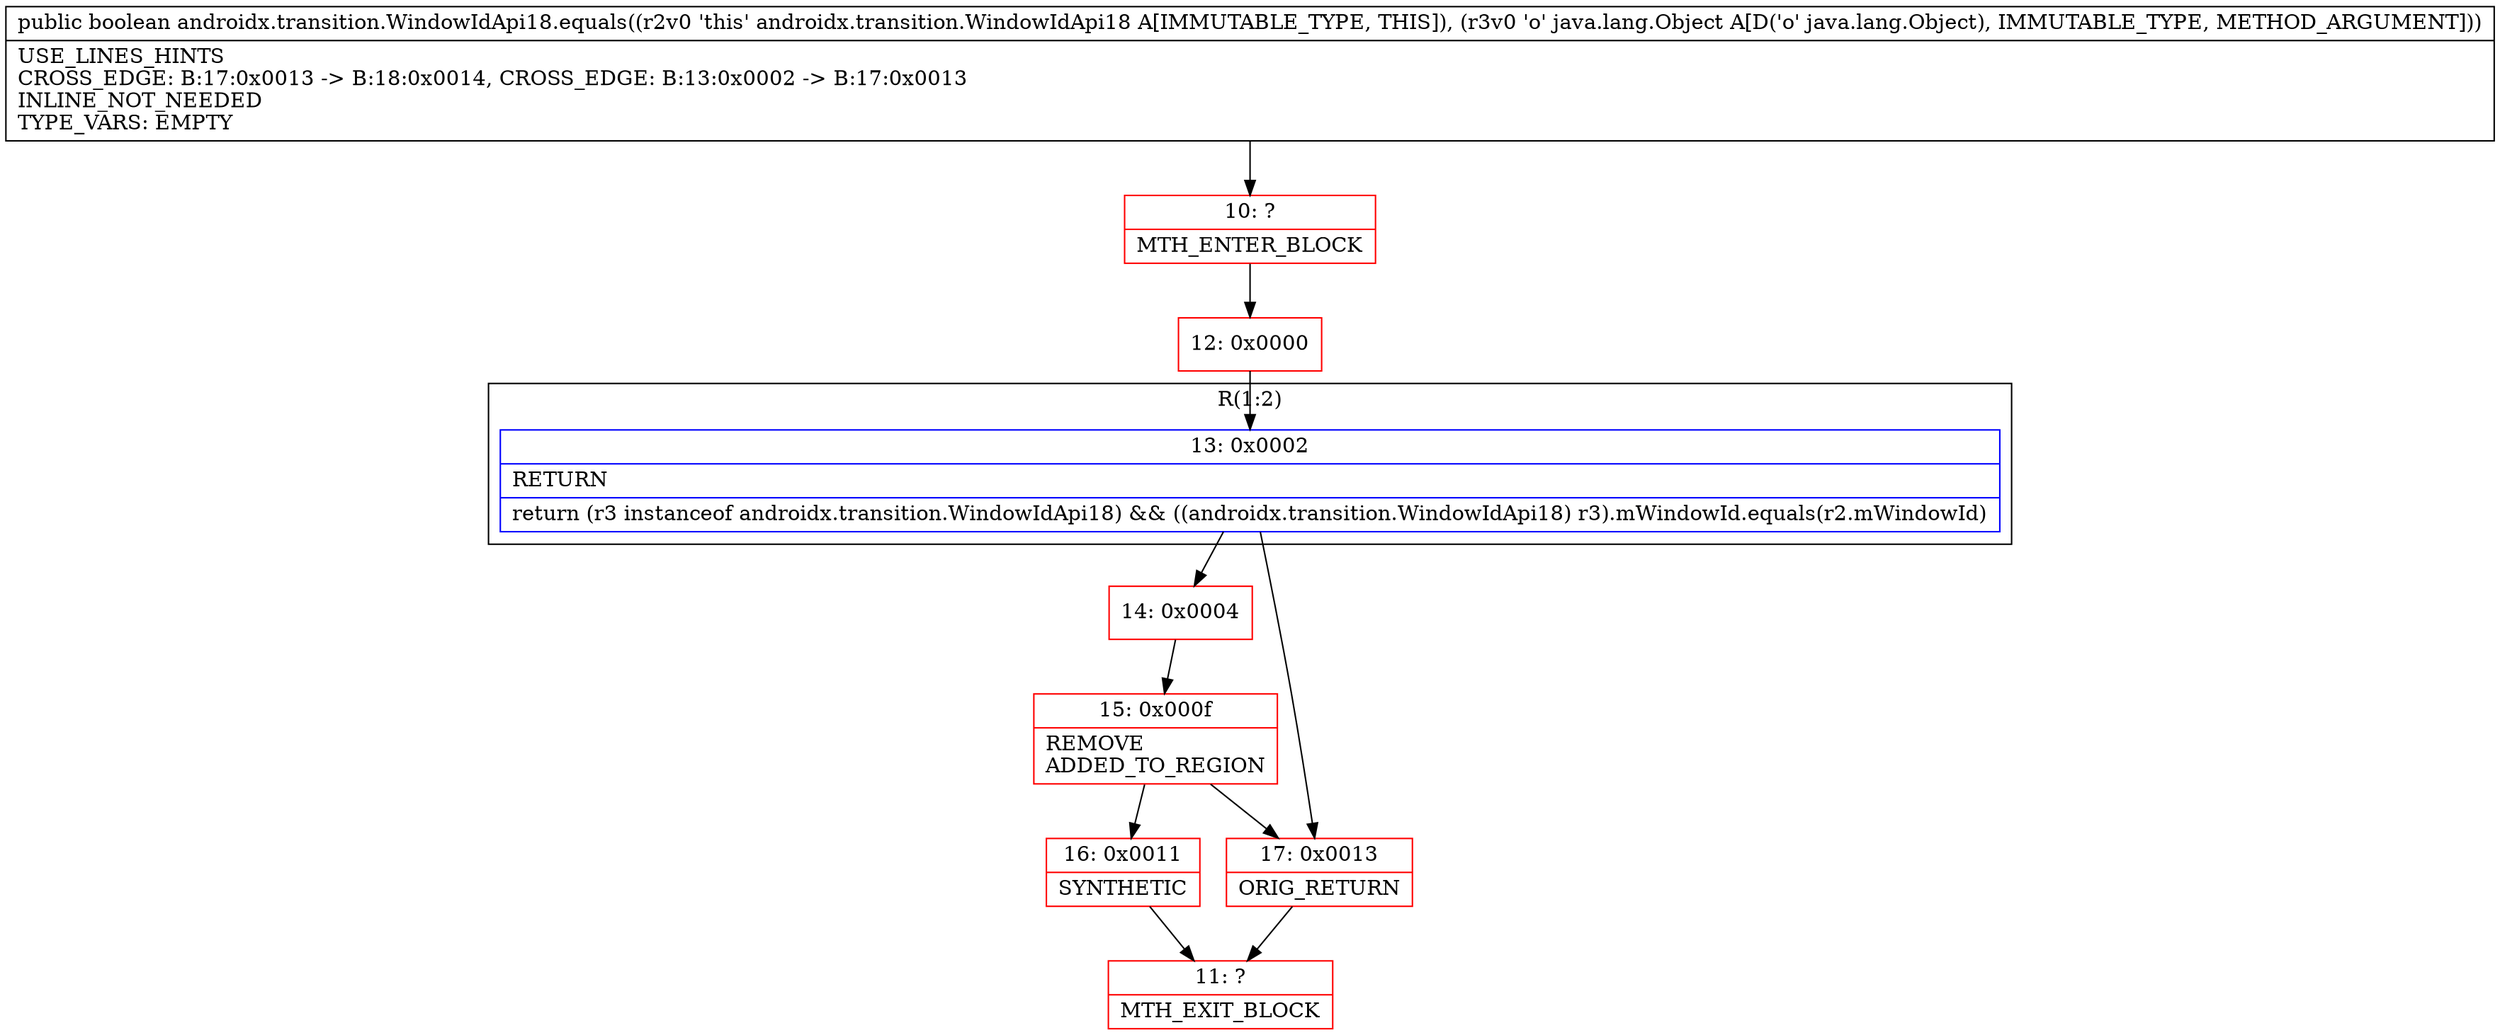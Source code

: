 digraph "CFG forandroidx.transition.WindowIdApi18.equals(Ljava\/lang\/Object;)Z" {
subgraph cluster_Region_1073106391 {
label = "R(1:2)";
node [shape=record,color=blue];
Node_13 [shape=record,label="{13\:\ 0x0002|RETURN\l|return (r3 instanceof androidx.transition.WindowIdApi18) && ((androidx.transition.WindowIdApi18) r3).mWindowId.equals(r2.mWindowId)\l}"];
}
Node_10 [shape=record,color=red,label="{10\:\ ?|MTH_ENTER_BLOCK\l}"];
Node_12 [shape=record,color=red,label="{12\:\ 0x0000}"];
Node_14 [shape=record,color=red,label="{14\:\ 0x0004}"];
Node_15 [shape=record,color=red,label="{15\:\ 0x000f|REMOVE\lADDED_TO_REGION\l}"];
Node_16 [shape=record,color=red,label="{16\:\ 0x0011|SYNTHETIC\l}"];
Node_11 [shape=record,color=red,label="{11\:\ ?|MTH_EXIT_BLOCK\l}"];
Node_17 [shape=record,color=red,label="{17\:\ 0x0013|ORIG_RETURN\l}"];
MethodNode[shape=record,label="{public boolean androidx.transition.WindowIdApi18.equals((r2v0 'this' androidx.transition.WindowIdApi18 A[IMMUTABLE_TYPE, THIS]), (r3v0 'o' java.lang.Object A[D('o' java.lang.Object), IMMUTABLE_TYPE, METHOD_ARGUMENT]))  | USE_LINES_HINTS\lCROSS_EDGE: B:17:0x0013 \-\> B:18:0x0014, CROSS_EDGE: B:13:0x0002 \-\> B:17:0x0013\lINLINE_NOT_NEEDED\lTYPE_VARS: EMPTY\l}"];
MethodNode -> Node_10;Node_13 -> Node_14;
Node_13 -> Node_17;
Node_10 -> Node_12;
Node_12 -> Node_13;
Node_14 -> Node_15;
Node_15 -> Node_16;
Node_15 -> Node_17;
Node_16 -> Node_11;
Node_17 -> Node_11;
}

